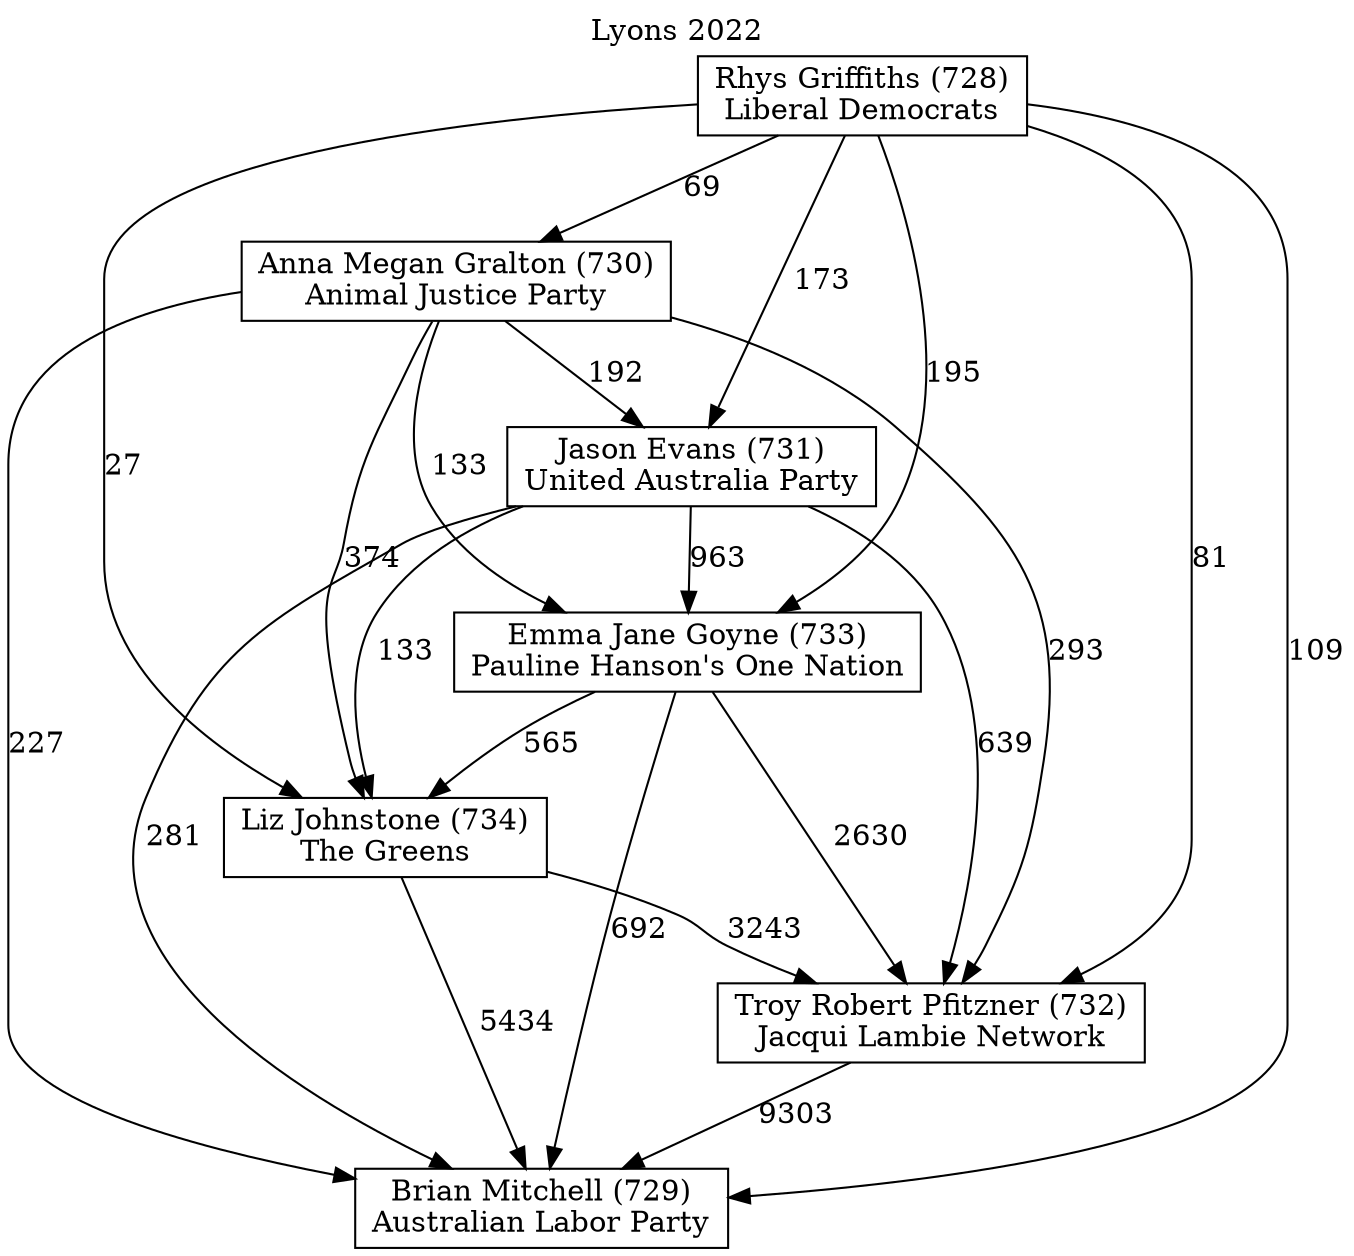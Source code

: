 // House preference flow
digraph "Brian Mitchell (729)_Lyons_2022" {
	graph [label="Lyons 2022" labelloc=t mclimit=10]
	node [shape=box]
	"Anna Megan Gralton (730)" [label="Anna Megan Gralton (730)
Animal Justice Party"]
	"Brian Mitchell (729)" [label="Brian Mitchell (729)
Australian Labor Party"]
	"Emma Jane Goyne (733)" [label="Emma Jane Goyne (733)
Pauline Hanson's One Nation"]
	"Jason Evans (731)" [label="Jason Evans (731)
United Australia Party"]
	"Liz Johnstone (734)" [label="Liz Johnstone (734)
The Greens"]
	"Rhys Griffiths (728)" [label="Rhys Griffiths (728)
Liberal Democrats"]
	"Troy Robert Pfitzner (732)" [label="Troy Robert Pfitzner (732)
Jacqui Lambie Network"]
	"Anna Megan Gralton (730)" -> "Brian Mitchell (729)" [label=227]
	"Anna Megan Gralton (730)" -> "Emma Jane Goyne (733)" [label=133]
	"Anna Megan Gralton (730)" -> "Jason Evans (731)" [label=192]
	"Anna Megan Gralton (730)" -> "Liz Johnstone (734)" [label=374]
	"Anna Megan Gralton (730)" -> "Troy Robert Pfitzner (732)" [label=293]
	"Emma Jane Goyne (733)" -> "Brian Mitchell (729)" [label=692]
	"Emma Jane Goyne (733)" -> "Liz Johnstone (734)" [label=565]
	"Emma Jane Goyne (733)" -> "Troy Robert Pfitzner (732)" [label=2630]
	"Jason Evans (731)" -> "Brian Mitchell (729)" [label=281]
	"Jason Evans (731)" -> "Emma Jane Goyne (733)" [label=963]
	"Jason Evans (731)" -> "Liz Johnstone (734)" [label=133]
	"Jason Evans (731)" -> "Troy Robert Pfitzner (732)" [label=639]
	"Liz Johnstone (734)" -> "Brian Mitchell (729)" [label=5434]
	"Liz Johnstone (734)" -> "Troy Robert Pfitzner (732)" [label=3243]
	"Rhys Griffiths (728)" -> "Anna Megan Gralton (730)" [label=69]
	"Rhys Griffiths (728)" -> "Brian Mitchell (729)" [label=109]
	"Rhys Griffiths (728)" -> "Emma Jane Goyne (733)" [label=195]
	"Rhys Griffiths (728)" -> "Jason Evans (731)" [label=173]
	"Rhys Griffiths (728)" -> "Liz Johnstone (734)" [label=27]
	"Rhys Griffiths (728)" -> "Troy Robert Pfitzner (732)" [label=81]
	"Troy Robert Pfitzner (732)" -> "Brian Mitchell (729)" [label=9303]
}
